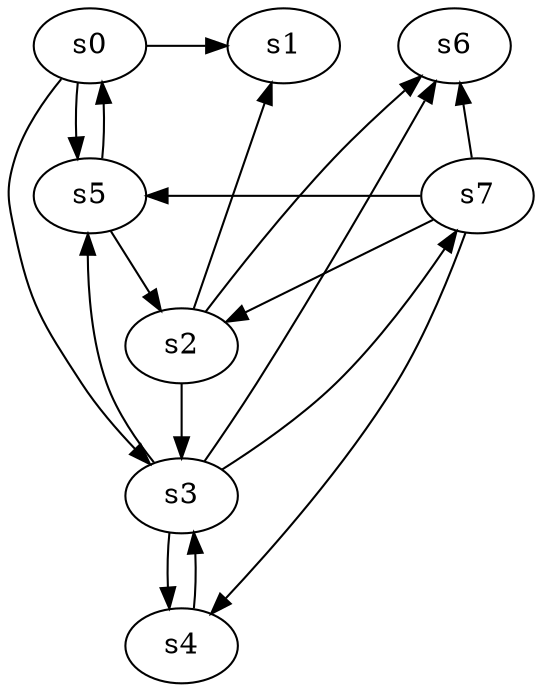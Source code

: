 digraph game_0860_complex_8 {
    s0 [name="s0", player=1];
    s1 [name="s1", player=1];
    s2 [name="s2", player=1];
    s3 [name="s3", player=1];
    s4 [name="s4", player=0];
    s5 [name="s5", player=1, target=1];
    s6 [name="s6", player=1];
    s7 [name="s7", player=0, target=1];

    s0 -> s1 [constraint="time % 2 == 1 && time % 5 == 0"];
    s0 -> s3 [constraint="time % 4 == 2"];
    s0 -> s5;
    s2 -> s1 [constraint="time % 4 == 2 || time % 5 == 2"];
    s2 -> s3;
    s2 -> s6 [constraint="time % 2 == 1 && time % 5 == 3"];
    s3 -> s4;
    s3 -> s5 [constraint="time % 6 == 1"];
    s3 -> s6 [constraint="time % 2 == 1"];
    s3 -> s7 [constraint="!(time % 5 == 0)"];
    s4 -> s3 [constraint="!(time % 5 == 1)"];
    s5 -> s0 [constraint="time == 12 || time == 22"];
    s5 -> s2;
    s7 -> s2;
    s7 -> s4 [constraint="time == 10 || time == 11"];
    s7 -> s5 [constraint="time % 2 == 1 && time % 3 == 1"];
    s7 -> s6 [constraint="time % 8 == 4"];
}

